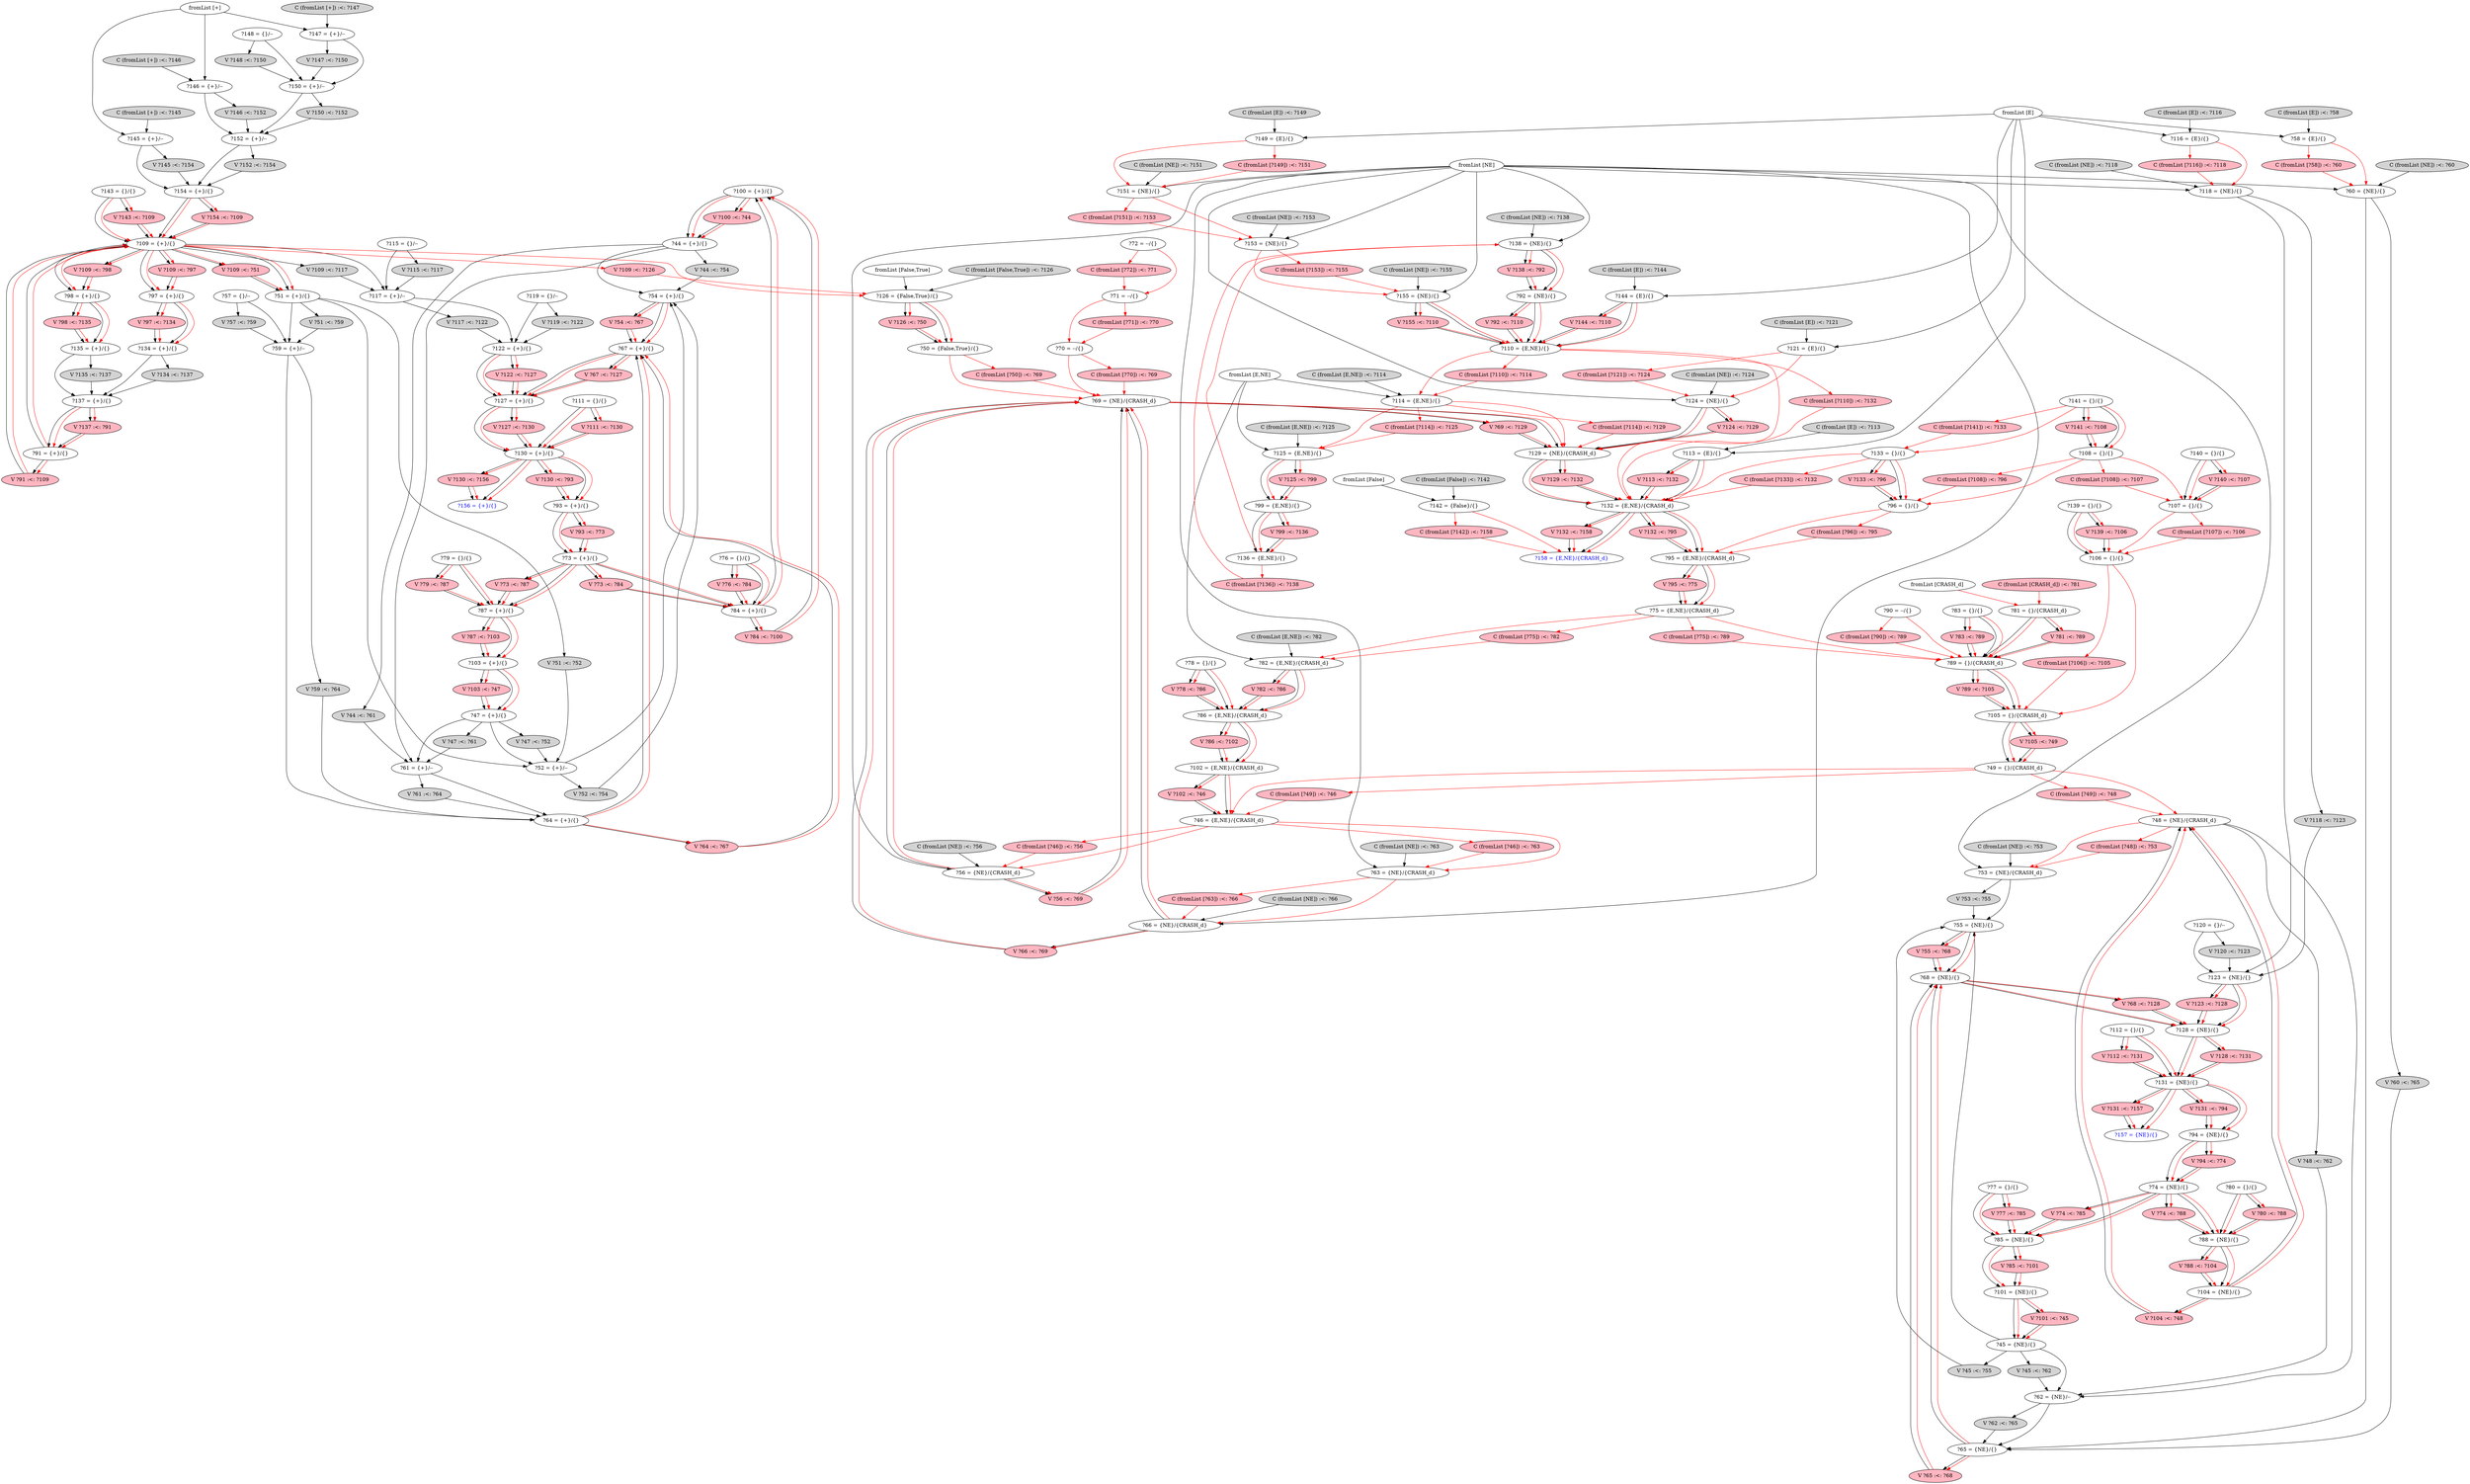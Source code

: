 digraph C {
 "?100 = {+}/{}" [fontcolor=black];
 "?101 = {NE}/{}" [fontcolor=black];
 "?102 = {E,NE}/{CRASH_d}" [fontcolor=black];
 "?103 = {+}/{}" [fontcolor=black];
 "?104 = {NE}/{}" [fontcolor=black];
 "?105 = {}/{CRASH_d}" [fontcolor=black];
 "?106 = {}/{}" [fontcolor=black];
 "?107 = {}/{}" [fontcolor=black];
 "?108 = {}/{}" [fontcolor=black];
 "?109 = {+}/{}" [fontcolor=black];
 "?110 = {E,NE}/{}" [fontcolor=black];
 "?111 = {}/{}" [fontcolor=black];
 "?112 = {}/{}" [fontcolor=black];
 "?113 = {E}/{}" [fontcolor=black];
 "?114 = {E,NE}/{}" [fontcolor=black];
 "?115 = {}/--" [fontcolor=black];
 "?116 = {E}/{}" [fontcolor=black];
 "?117 = {+}/--" [fontcolor=black];
 "?118 = {NE}/{}" [fontcolor=black];
 "?119 = {}/--" [fontcolor=black];
 "?120 = {}/--" [fontcolor=black];
 "?121 = {E}/{}" [fontcolor=black];
 "?122 = {+}/{}" [fontcolor=black];
 "?123 = {NE}/{}" [fontcolor=black];
 "?124 = {NE}/{}" [fontcolor=black];
 "?125 = {E,NE}/{}" [fontcolor=black];
 "?126 = {False,True}/{}" [fontcolor=black];
 "?127 = {+}/{}" [fontcolor=black];
 "?128 = {NE}/{}" [fontcolor=black];
 "?129 = {NE}/{CRASH_d}" [fontcolor=black];
 "?130 = {+}/{}" [fontcolor=black];
 "?131 = {NE}/{}" [fontcolor=black];
 "?132 = {E,NE}/{CRASH_d}" [fontcolor=black];
 "?133 = {}/{}" [fontcolor=black];
 "?134 = {+}/{}" [fontcolor=black];
 "?135 = {+}/{}" [fontcolor=black];
 "?136 = {E,NE}/{}" [fontcolor=black];
 "?137 = {+}/{}" [fontcolor=black];
 "?138 = {NE}/{}" [fontcolor=black];
 "?139 = {}/{}" [fontcolor=black];
 "?140 = {}/{}" [fontcolor=black];
 "?141 = {}/{}" [fontcolor=black];
 "?142 = {False}/{}" [fontcolor=black];
 "?143 = {}/{}" [fontcolor=black];
 "?144 = {E}/{}" [fontcolor=black];
 "?145 = {+}/--" [fontcolor=black];
 "?146 = {+}/--" [fontcolor=black];
 "?147 = {+}/--" [fontcolor=black];
 "?148 = {}/--" [fontcolor=black];
 "?149 = {E}/{}" [fontcolor=black];
 "?150 = {+}/--" [fontcolor=black];
 "?151 = {NE}/{}" [fontcolor=black];
 "?152 = {+}/--" [fontcolor=black];
 "?153 = {NE}/{}" [fontcolor=black];
 "?154 = {+}/{}" [fontcolor=black];
 "?155 = {NE}/{}" [fontcolor=black];
 "?156 = {+}/{}" [fontcolor=blue];
 "?157 = {NE}/{}" [fontcolor=blue];
 "?158 = {E,NE}/{CRASH_d}" [fontcolor=blue];
 "?44 = {+}/{}" [fontcolor=black];
 "?45 = {NE}/{}" [fontcolor=black];
 "?46 = {E,NE}/{CRASH_d}" [fontcolor=black];
 "?47 = {+}/{}" [fontcolor=black];
 "?48 = {NE}/{CRASH_d}" [fontcolor=black];
 "?49 = {}/{CRASH_d}" [fontcolor=black];
 "?50 = {False,True}/{}" [fontcolor=black];
 "?51 = {+}/{}" [fontcolor=black];
 "?52 = {+}/--" [fontcolor=black];
 "?53 = {NE}/{CRASH_d}" [fontcolor=black];
 "?54 = {+}/{}" [fontcolor=black];
 "?55 = {NE}/{}" [fontcolor=black];
 "?56 = {NE}/{CRASH_d}" [fontcolor=black];
 "?57 = {}/--" [fontcolor=black];
 "?58 = {E}/{}" [fontcolor=black];
 "?59 = {+}/--" [fontcolor=black];
 "?60 = {NE}/{}" [fontcolor=black];
 "?61 = {+}/--" [fontcolor=black];
 "?62 = {NE}/--" [fontcolor=black];
 "?63 = {NE}/{CRASH_d}" [fontcolor=black];
 "?64 = {+}/{}" [fontcolor=black];
 "?65 = {NE}/{}" [fontcolor=black];
 "?66 = {NE}/{CRASH_d}" [fontcolor=black];
 "?67 = {+}/{}" [fontcolor=black];
 "?68 = {NE}/{}" [fontcolor=black];
 "?69 = {NE}/{CRASH_d}" [fontcolor=black];
 "?70 = --/{}" [fontcolor=black];
 "?71 = --/{}" [fontcolor=black];
 "?72 = --/{}" [fontcolor=black];
 "?73 = {+}/{}" [fontcolor=black];
 "?74 = {NE}/{}" [fontcolor=black];
 "?75 = {E,NE}/{CRASH_d}" [fontcolor=black];
 "?76 = {}/{}" [fontcolor=black];
 "?77 = {}/{}" [fontcolor=black];
 "?78 = {}/{}" [fontcolor=black];
 "?79 = {}/{}" [fontcolor=black];
 "?80 = {}/{}" [fontcolor=black];
 "?81 = {}/{CRASH_d}" [fontcolor=black];
 "?82 = {E,NE}/{CRASH_d}" [fontcolor=black];
 "?83 = {}/{}" [fontcolor=black];
 "?84 = {+}/{}" [fontcolor=black];
 "?85 = {NE}/{}" [fontcolor=black];
 "?86 = {E,NE}/{CRASH_d}" [fontcolor=black];
 "?87 = {+}/{}" [fontcolor=black];
 "?88 = {NE}/{}" [fontcolor=black];
 "?89 = {}/{CRASH_d}" [fontcolor=black];
 "?90 = --/{}" [fontcolor=black];
 "?91 = {+}/{}" [fontcolor=black];
 "?92 = {NE}/{}" [fontcolor=black];
 "?93 = {+}/{}" [fontcolor=black];
 "?94 = {NE}/{}" [fontcolor=black];
 "?95 = {E,NE}/{CRASH_d}" [fontcolor=black];
 "?96 = {}/{}" [fontcolor=black];
 "?97 = {+}/{}" [fontcolor=black];
 "?98 = {+}/{}" [fontcolor=black];
 "?99 = {E,NE}/{}" [fontcolor=black];
 "?100 = {+}/{}" -> "?44 = {+}/{}";
 "?101 = {NE}/{}" -> "?45 = {NE}/{}";
 "?102 = {E,NE}/{CRASH_d}" -> "?46 = {E,NE}/{CRASH_d}";
 "?103 = {+}/{}" -> "?47 = {+}/{}";
 "?104 = {NE}/{}" -> "?48 = {NE}/{CRASH_d}";
 "?105 = {}/{CRASH_d}" -> "?49 = {}/{CRASH_d}";
 "?109 = {+}/{}" -> "?117 = {+}/--";
 "?109 = {+}/{}" -> "?51 = {+}/{}";
 "?109 = {+}/{}" -> "?97 = {+}/{}";
 "?109 = {+}/{}" -> "?98 = {+}/{}";
 "?111 = {}/{}" -> "?130 = {+}/{}";
 "?112 = {}/{}" -> "?131 = {NE}/{}";
 "?113 = {E}/{}" -> "?132 = {E,NE}/{CRASH_d}";
 "?115 = {}/--" -> "?117 = {+}/--";
 "?117 = {+}/--" -> "?122 = {+}/{}";
 "?118 = {NE}/{}" -> "?123 = {NE}/{}";
 "?119 = {}/--" -> "?122 = {+}/{}";
 "?120 = {}/--" -> "?123 = {NE}/{}";
 "?122 = {+}/{}" -> "?127 = {+}/{}";
 "?123 = {NE}/{}" -> "?128 = {NE}/{}";
 "?124 = {NE}/{}" -> "?129 = {NE}/{CRASH_d}";
 "?125 = {E,NE}/{}" -> "?99 = {E,NE}/{}";
 "?126 = {False,True}/{}" -> "?50 = {False,True}/{}";
 "?127 = {+}/{}" -> "?130 = {+}/{}";
 "?128 = {NE}/{}" -> "?131 = {NE}/{}";
 "?129 = {NE}/{CRASH_d}" -> "?132 = {E,NE}/{CRASH_d}";
 "?130 = {+}/{}" -> "?156 = {+}/{}";
 "?130 = {+}/{}" -> "?93 = {+}/{}";
 "?131 = {NE}/{}" -> "?157 = {NE}/{}";
 "?131 = {NE}/{}" -> "?94 = {NE}/{}";
 "?132 = {E,NE}/{CRASH_d}" -> "?158 = {E,NE}/{CRASH_d}";
 "?132 = {E,NE}/{CRASH_d}" -> "?95 = {E,NE}/{CRASH_d}";
 "?133 = {}/{}" -> "?96 = {}/{}";
 "?134 = {+}/{}" -> "?137 = {+}/{}";
 "?135 = {+}/{}" -> "?137 = {+}/{}";
 "?137 = {+}/{}" -> "?91 = {+}/{}";
 "?138 = {NE}/{}" -> "?92 = {NE}/{}";
 "?139 = {}/{}" -> "?106 = {}/{}";
 "?140 = {}/{}" -> "?107 = {}/{}";
 "?141 = {}/{}" -> "?108 = {}/{}";
 "?143 = {}/{}" -> "?109 = {+}/{}";
 "?144 = {E}/{}" -> "?110 = {E,NE}/{}";
 "?145 = {+}/--" -> "?154 = {+}/{}";
 "?146 = {+}/--" -> "?152 = {+}/--";
 "?147 = {+}/--" -> "?150 = {+}/--";
 "?148 = {}/--" -> "?150 = {+}/--";
 "?150 = {+}/--" -> "?152 = {+}/--";
 "?152 = {+}/--" -> "?154 = {+}/{}";
 "?154 = {+}/{}" -> "?109 = {+}/{}";
 "?155 = {NE}/{}" -> "?110 = {E,NE}/{}";
 "?44 = {+}/{}" -> "?54 = {+}/{}";
 "?44 = {+}/{}" -> "?61 = {+}/--";
 "?45 = {NE}/{}" -> "?55 = {NE}/{}";
 "?45 = {NE}/{}" -> "?62 = {NE}/--";
 "?47 = {+}/{}" -> "?52 = {+}/--";
 "?47 = {+}/{}" -> "?61 = {+}/--";
 "?48 = {NE}/{CRASH_d}" -> "?62 = {NE}/--";
 "?51 = {+}/{}" -> "?52 = {+}/--";
 "?51 = {+}/{}" -> "?59 = {+}/--";
 "?52 = {+}/--" -> "?54 = {+}/{}";
 "?53 = {NE}/{CRASH_d}" -> "?55 = {NE}/{}";
 "?54 = {+}/{}" -> "?67 = {+}/{}";
 "?55 = {NE}/{}" -> "?68 = {NE}/{}";
 "?56 = {NE}/{CRASH_d}" -> "?69 = {NE}/{CRASH_d}";
 "?57 = {}/--" -> "?59 = {+}/--";
 "?59 = {+}/--" -> "?64 = {+}/{}";
 "?60 = {NE}/{}" -> "?65 = {NE}/{}";
 "?61 = {+}/--" -> "?64 = {+}/{}";
 "?62 = {NE}/--" -> "?65 = {NE}/{}";
 "?64 = {+}/{}" -> "?67 = {+}/{}";
 "?65 = {NE}/{}" -> "?68 = {NE}/{}";
 "?66 = {NE}/{CRASH_d}" -> "?69 = {NE}/{CRASH_d}";
 "?67 = {+}/{}" -> "?127 = {+}/{}";
 "?68 = {NE}/{}" -> "?128 = {NE}/{}";
 "?69 = {NE}/{CRASH_d}" -> "?129 = {NE}/{CRASH_d}";
 "?73 = {+}/{}" -> "?84 = {+}/{}";
 "?73 = {+}/{}" -> "?87 = {+}/{}";
 "?74 = {NE}/{}" -> "?85 = {NE}/{}";
 "?74 = {NE}/{}" -> "?88 = {NE}/{}";
 "?76 = {}/{}" -> "?84 = {+}/{}";
 "?77 = {}/{}" -> "?85 = {NE}/{}";
 "?78 = {}/{}" -> "?86 = {E,NE}/{CRASH_d}";
 "?79 = {}/{}" -> "?87 = {+}/{}";
 "?80 = {}/{}" -> "?88 = {NE}/{}";
 "?81 = {}/{CRASH_d}" -> "?89 = {}/{CRASH_d}";
 "?82 = {E,NE}/{CRASH_d}" -> "?86 = {E,NE}/{CRASH_d}";
 "?83 = {}/{}" -> "?89 = {}/{CRASH_d}";
 "?84 = {+}/{}" -> "?100 = {+}/{}";
 "?85 = {NE}/{}" -> "?101 = {NE}/{}";
 "?86 = {E,NE}/{CRASH_d}" -> "?102 = {E,NE}/{CRASH_d}";
 "?87 = {+}/{}" -> "?103 = {+}/{}";
 "?88 = {NE}/{}" -> "?104 = {NE}/{}";
 "?89 = {}/{CRASH_d}" -> "?105 = {}/{CRASH_d}";
 "?91 = {+}/{}" -> "?109 = {+}/{}";
 "?92 = {NE}/{}" -> "?110 = {E,NE}/{}";
 "?93 = {+}/{}" -> "?73 = {+}/{}";
 "?94 = {NE}/{}" -> "?74 = {NE}/{}";
 "?95 = {E,NE}/{CRASH_d}" -> "?75 = {E,NE}/{CRASH_d}";
 "?97 = {+}/{}" -> "?134 = {+}/{}";
 "?98 = {+}/{}" -> "?135 = {+}/{}";
 "?99 = {E,NE}/{}" -> "?136 = {E,NE}/{}";
 "fromList [False]" -> "?142 = {False}/{}";
 "fromList [False,True]" -> "?126 = {False,True}/{}";
 "fromList [+]" -> "?145 = {+}/--";
 "fromList [+]" -> "?146 = {+}/--";
 "fromList [+]" -> "?147 = {+}/--";
 "fromList [E]" -> "?113 = {E}/{}";
 "fromList [E]" -> "?116 = {E}/{}";
 "fromList [E]" -> "?121 = {E}/{}";
 "fromList [E]" -> "?144 = {E}/{}";
 "fromList [E]" -> "?149 = {E}/{}";
 "fromList [E]" -> "?58 = {E}/{}";
 "fromList [E,NE]" -> "?114 = {E,NE}/{}";
 "fromList [E,NE]" -> "?125 = {E,NE}/{}";
 "fromList [E,NE]" -> "?82 = {E,NE}/{CRASH_d}";
 "fromList [NE]" -> "?118 = {NE}/{}";
 "fromList [NE]" -> "?124 = {NE}/{}";
 "fromList [NE]" -> "?138 = {NE}/{}";
 "fromList [NE]" -> "?151 = {NE}/{}";
 "fromList [NE]" -> "?153 = {NE}/{}";
 "fromList [NE]" -> "?155 = {NE}/{}";
 "fromList [NE]" -> "?53 = {NE}/{CRASH_d}";
 "fromList [NE]" -> "?56 = {NE}/{CRASH_d}";
 "fromList [NE]" -> "?60 = {NE}/{}";
 "fromList [NE]" -> "?63 = {NE}/{CRASH_d}";
 "fromList [NE]" -> "?66 = {NE}/{CRASH_d}";
 "?100 = {+}/{}" -> "?44 = {+}/{}" [color=red];
 "?101 = {NE}/{}" -> "?45 = {NE}/{}" [color=red];
 "?102 = {E,NE}/{CRASH_d}" -> "?46 = {E,NE}/{CRASH_d}" [color=red];
 "?103 = {+}/{}" -> "?47 = {+}/{}" [color=red];
 "?104 = {NE}/{}" -> "?48 = {NE}/{CRASH_d}" [color=red];
 "?105 = {}/{CRASH_d}" -> "?49 = {}/{CRASH_d}" [color=red];
 "?109 = {+}/{}" -> "?126 = {False,True}/{}" [color=red];
 "?109 = {+}/{}" -> "?51 = {+}/{}" [color=red];
 "?109 = {+}/{}" -> "?97 = {+}/{}" [color=red];
 "?109 = {+}/{}" -> "?98 = {+}/{}" [color=red];
 "?111 = {}/{}" -> "?130 = {+}/{}" [color=red];
 "?112 = {}/{}" -> "?131 = {NE}/{}" [color=red];
 "?113 = {E}/{}" -> "?132 = {E,NE}/{CRASH_d}" [color=red];
 "?122 = {+}/{}" -> "?127 = {+}/{}" [color=red];
 "?123 = {NE}/{}" -> "?128 = {NE}/{}" [color=red];
 "?124 = {NE}/{}" -> "?129 = {NE}/{CRASH_d}" [color=red];
 "?125 = {E,NE}/{}" -> "?99 = {E,NE}/{}" [color=red];
 "?126 = {False,True}/{}" -> "?50 = {False,True}/{}" [color=red];
 "?127 = {+}/{}" -> "?130 = {+}/{}" [color=red];
 "?128 = {NE}/{}" -> "?131 = {NE}/{}" [color=red];
 "?129 = {NE}/{CRASH_d}" -> "?132 = {E,NE}/{CRASH_d}" [color=red];
 "?130 = {+}/{}" -> "?156 = {+}/{}" [color=red];
 "?130 = {+}/{}" -> "?93 = {+}/{}" [color=red];
 "?131 = {NE}/{}" -> "?157 = {NE}/{}" [color=red];
 "?131 = {NE}/{}" -> "?94 = {NE}/{}" [color=red];
 "?132 = {E,NE}/{CRASH_d}" -> "?158 = {E,NE}/{CRASH_d}" [color=red];
 "?132 = {E,NE}/{CRASH_d}" -> "?95 = {E,NE}/{CRASH_d}" [color=red];
 "?133 = {}/{}" -> "?96 = {}/{}" [color=red];
 "?137 = {+}/{}" -> "?91 = {+}/{}" [color=red];
 "?138 = {NE}/{}" -> "?92 = {NE}/{}" [color=red];
 "?139 = {}/{}" -> "?106 = {}/{}" [color=red];
 "?140 = {}/{}" -> "?107 = {}/{}" [color=red];
 "?141 = {}/{}" -> "?108 = {}/{}" [color=red];
 "?143 = {}/{}" -> "?109 = {+}/{}" [color=red];
 "?144 = {E}/{}" -> "?110 = {E,NE}/{}" [color=red];
 "?154 = {+}/{}" -> "?109 = {+}/{}" [color=red];
 "?155 = {NE}/{}" -> "?110 = {E,NE}/{}" [color=red];
 "?54 = {+}/{}" -> "?67 = {+}/{}" [color=red];
 "?55 = {NE}/{}" -> "?68 = {NE}/{}" [color=red];
 "?56 = {NE}/{CRASH_d}" -> "?69 = {NE}/{CRASH_d}" [color=red];
 "?64 = {+}/{}" -> "?67 = {+}/{}" [color=red];
 "?65 = {NE}/{}" -> "?68 = {NE}/{}" [color=red];
 "?66 = {NE}/{CRASH_d}" -> "?69 = {NE}/{CRASH_d}" [color=red];
 "?67 = {+}/{}" -> "?127 = {+}/{}" [color=red];
 "?68 = {NE}/{}" -> "?128 = {NE}/{}" [color=red];
 "?69 = {NE}/{CRASH_d}" -> "?129 = {NE}/{CRASH_d}" [color=red];
 "?73 = {+}/{}" -> "?84 = {+}/{}" [color=red];
 "?73 = {+}/{}" -> "?87 = {+}/{}" [color=red];
 "?74 = {NE}/{}" -> "?85 = {NE}/{}" [color=red];
 "?74 = {NE}/{}" -> "?88 = {NE}/{}" [color=red];
 "?76 = {}/{}" -> "?84 = {+}/{}" [color=red];
 "?77 = {}/{}" -> "?85 = {NE}/{}" [color=red];
 "?78 = {}/{}" -> "?86 = {E,NE}/{CRASH_d}" [color=red];
 "?79 = {}/{}" -> "?87 = {+}/{}" [color=red];
 "?80 = {}/{}" -> "?88 = {NE}/{}" [color=red];
 "?81 = {}/{CRASH_d}" -> "?89 = {}/{CRASH_d}" [color=red];
 "?82 = {E,NE}/{CRASH_d}" -> "?86 = {E,NE}/{CRASH_d}" [color=red];
 "?83 = {}/{}" -> "?89 = {}/{CRASH_d}" [color=red];
 "?84 = {+}/{}" -> "?100 = {+}/{}" [color=red];
 "?85 = {NE}/{}" -> "?101 = {NE}/{}" [color=red];
 "?86 = {E,NE}/{CRASH_d}" -> "?102 = {E,NE}/{CRASH_d}" [color=red];
 "?87 = {+}/{}" -> "?103 = {+}/{}" [color=red];
 "?88 = {NE}/{}" -> "?104 = {NE}/{}" [color=red];
 "?89 = {}/{CRASH_d}" -> "?105 = {}/{CRASH_d}" [color=red];
 "?91 = {+}/{}" -> "?109 = {+}/{}" [color=red];
 "?92 = {NE}/{}" -> "?110 = {E,NE}/{}" [color=red];
 "?93 = {+}/{}" -> "?73 = {+}/{}" [color=red];
 "?94 = {NE}/{}" -> "?74 = {NE}/{}" [color=red];
 "?95 = {E,NE}/{CRASH_d}" -> "?75 = {E,NE}/{CRASH_d}" [color=red];
 "?97 = {+}/{}" -> "?134 = {+}/{}" [color=red];
 "?98 = {+}/{}" -> "?135 = {+}/{}" [color=red];
 "?99 = {E,NE}/{}" -> "?136 = {E,NE}/{}" [color=red];
 "?106 = {}/{}" -> "?105 = {}/{CRASH_d}" [color=red];
 "?107 = {}/{}" -> "?106 = {}/{}" [color=red];
 "?108 = {}/{}" -> "?107 = {}/{}" [color=red];
 "?108 = {}/{}" -> "?96 = {}/{}" [color=red];
 "?110 = {E,NE}/{}" -> "?114 = {E,NE}/{}" [color=red];
 "?110 = {E,NE}/{}" -> "?132 = {E,NE}/{CRASH_d}" [color=red];
 "?114 = {E,NE}/{}" -> "?125 = {E,NE}/{}" [color=red];
 "?114 = {E,NE}/{}" -> "?129 = {NE}/{CRASH_d}" [color=red];
 "?116 = {E}/{}" -> "?118 = {NE}/{}" [color=red];
 "?121 = {E}/{}" -> "?124 = {NE}/{}" [color=red];
 "?133 = {}/{}" -> "?132 = {E,NE}/{CRASH_d}" [color=red];
 "?136 = {E,NE}/{}" -> "?138 = {NE}/{}" [color=red];
 "?141 = {}/{}" -> "?133 = {}/{}" [color=red];
 "?142 = {False}/{}" -> "?158 = {E,NE}/{CRASH_d}" [color=red];
 "?149 = {E}/{}" -> "?151 = {NE}/{}" [color=red];
 "?151 = {NE}/{}" -> "?153 = {NE}/{}" [color=red];
 "?153 = {NE}/{}" -> "?155 = {NE}/{}" [color=red];
 "?46 = {E,NE}/{CRASH_d}" -> "?56 = {NE}/{CRASH_d}" [color=red];
 "?46 = {E,NE}/{CRASH_d}" -> "?63 = {NE}/{CRASH_d}" [color=red];
 "?48 = {NE}/{CRASH_d}" -> "?53 = {NE}/{CRASH_d}" [color=red];
 "?49 = {}/{CRASH_d}" -> "?46 = {E,NE}/{CRASH_d}" [color=red];
 "?49 = {}/{CRASH_d}" -> "?48 = {NE}/{CRASH_d}" [color=red];
 "?50 = {False,True}/{}" -> "?69 = {NE}/{CRASH_d}" [color=red];
 "?58 = {E}/{}" -> "?60 = {NE}/{}" [color=red];
 "?63 = {NE}/{CRASH_d}" -> "?66 = {NE}/{CRASH_d}" [color=red];
 "?70 = --/{}" -> "?69 = {NE}/{CRASH_d}" [color=red];
 "?71 = --/{}" -> "?70 = --/{}" [color=red];
 "?72 = --/{}" -> "?71 = --/{}" [color=red];
 "?75 = {E,NE}/{CRASH_d}" -> "?82 = {E,NE}/{CRASH_d}" [color=red];
 "?75 = {E,NE}/{CRASH_d}" -> "?89 = {}/{CRASH_d}" [color=red];
 "?90 = --/{}" -> "?89 = {}/{CRASH_d}" [color=red];
 "?96 = {}/{}" -> "?95 = {E,NE}/{CRASH_d}" [color=red];
 "fromList [CRASH_d]" -> "?81 = {}/{CRASH_d}" [color=red];
 "V ?100 :<: ?44" [style=filled];
 "V ?101 :<: ?45" [style=filled];
 "V ?102 :<: ?46" [style=filled];
 "V ?103 :<: ?47" [style=filled];
 "V ?104 :<: ?48" [style=filled];
 "V ?105 :<: ?49" [style=filled];
 "V ?109 :<: ?117" [style=filled];
 "V ?109 :<: ?51" [style=filled];
 "V ?109 :<: ?97" [style=filled];
 "V ?109 :<: ?98" [style=filled];
 "V ?111 :<: ?130" [style=filled];
 "V ?112 :<: ?131" [style=filled];
 "V ?113 :<: ?132" [style=filled];
 "V ?115 :<: ?117" [style=filled];
 "V ?117 :<: ?122" [style=filled];
 "V ?118 :<: ?123" [style=filled];
 "V ?119 :<: ?122" [style=filled];
 "V ?120 :<: ?123" [style=filled];
 "V ?122 :<: ?127" [style=filled];
 "V ?123 :<: ?128" [style=filled];
 "V ?124 :<: ?129" [style=filled];
 "V ?125 :<: ?99" [style=filled];
 "V ?126 :<: ?50" [style=filled];
 "V ?127 :<: ?130" [style=filled];
 "V ?128 :<: ?131" [style=filled];
 "V ?129 :<: ?132" [style=filled];
 "V ?130 :<: ?156" [style=filled];
 "V ?130 :<: ?93" [style=filled];
 "V ?131 :<: ?157" [style=filled];
 "V ?131 :<: ?94" [style=filled];
 "V ?132 :<: ?158" [style=filled];
 "V ?132 :<: ?95" [style=filled];
 "V ?133 :<: ?96" [style=filled];
 "V ?134 :<: ?137" [style=filled];
 "V ?135 :<: ?137" [style=filled];
 "V ?137 :<: ?91" [style=filled];
 "V ?138 :<: ?92" [style=filled];
 "V ?139 :<: ?106" [style=filled];
 "V ?140 :<: ?107" [style=filled];
 "V ?141 :<: ?108" [style=filled];
 "V ?143 :<: ?109" [style=filled];
 "V ?144 :<: ?110" [style=filled];
 "V ?145 :<: ?154" [style=filled];
 "V ?146 :<: ?152" [style=filled];
 "V ?147 :<: ?150" [style=filled];
 "V ?148 :<: ?150" [style=filled];
 "V ?150 :<: ?152" [style=filled];
 "V ?152 :<: ?154" [style=filled];
 "V ?154 :<: ?109" [style=filled];
 "V ?155 :<: ?110" [style=filled];
 "V ?44 :<: ?54" [style=filled];
 "V ?44 :<: ?61" [style=filled];
 "V ?45 :<: ?55" [style=filled];
 "V ?45 :<: ?62" [style=filled];
 "V ?47 :<: ?52" [style=filled];
 "V ?47 :<: ?61" [style=filled];
 "V ?48 :<: ?62" [style=filled];
 "V ?51 :<: ?52" [style=filled];
 "V ?51 :<: ?59" [style=filled];
 "V ?52 :<: ?54" [style=filled];
 "V ?53 :<: ?55" [style=filled];
 "V ?54 :<: ?67" [style=filled];
 "V ?55 :<: ?68" [style=filled];
 "V ?56 :<: ?69" [style=filled];
 "V ?57 :<: ?59" [style=filled];
 "V ?59 :<: ?64" [style=filled];
 "V ?60 :<: ?65" [style=filled];
 "V ?61 :<: ?64" [style=filled];
 "V ?62 :<: ?65" [style=filled];
 "V ?64 :<: ?67" [style=filled];
 "V ?65 :<: ?68" [style=filled];
 "V ?66 :<: ?69" [style=filled];
 "V ?67 :<: ?127" [style=filled];
 "V ?68 :<: ?128" [style=filled];
 "V ?69 :<: ?129" [style=filled];
 "V ?73 :<: ?84" [style=filled];
 "V ?73 :<: ?87" [style=filled];
 "V ?74 :<: ?85" [style=filled];
 "V ?74 :<: ?88" [style=filled];
 "V ?76 :<: ?84" [style=filled];
 "V ?77 :<: ?85" [style=filled];
 "V ?78 :<: ?86" [style=filled];
 "V ?79 :<: ?87" [style=filled];
 "V ?80 :<: ?88" [style=filled];
 "V ?81 :<: ?89" [style=filled];
 "V ?82 :<: ?86" [style=filled];
 "V ?83 :<: ?89" [style=filled];
 "V ?84 :<: ?100" [style=filled];
 "V ?85 :<: ?101" [style=filled];
 "V ?86 :<: ?102" [style=filled];
 "V ?87 :<: ?103" [style=filled];
 "V ?88 :<: ?104" [style=filled];
 "V ?89 :<: ?105" [style=filled];
 "V ?91 :<: ?109" [style=filled];
 "V ?92 :<: ?110" [style=filled];
 "V ?93 :<: ?73" [style=filled];
 "V ?94 :<: ?74" [style=filled];
 "V ?95 :<: ?75" [style=filled];
 "V ?97 :<: ?134" [style=filled];
 "V ?98 :<: ?135" [style=filled];
 "V ?99 :<: ?136" [style=filled];
 "C (fromList [False]) :<: ?142" [style=filled];
 "C (fromList [False,True]) :<: ?126" [style=filled];
 "C (fromList [+]) :<: ?145" [style=filled];
 "C (fromList [+]) :<: ?146" [style=filled];
 "C (fromList [+]) :<: ?147" [style=filled];
 "C (fromList [E]) :<: ?113" [style=filled];
 "C (fromList [E]) :<: ?116" [style=filled];
 "C (fromList [E]) :<: ?121" [style=filled];
 "C (fromList [E]) :<: ?144" [style=filled];
 "C (fromList [E]) :<: ?149" [style=filled];
 "C (fromList [E]) :<: ?58" [style=filled];
 "C (fromList [E,NE]) :<: ?114" [style=filled];
 "C (fromList [E,NE]) :<: ?125" [style=filled];
 "C (fromList [E,NE]) :<: ?82" [style=filled];
 "C (fromList [NE]) :<: ?118" [style=filled];
 "C (fromList [NE]) :<: ?124" [style=filled];
 "C (fromList [NE]) :<: ?138" [style=filled];
 "C (fromList [NE]) :<: ?151" [style=filled];
 "C (fromList [NE]) :<: ?153" [style=filled];
 "C (fromList [NE]) :<: ?155" [style=filled];
 "C (fromList [NE]) :<: ?53" [style=filled];
 "C (fromList [NE]) :<: ?56" [style=filled];
 "C (fromList [NE]) :<: ?60" [style=filled];
 "C (fromList [NE]) :<: ?63" [style=filled];
 "C (fromList [NE]) :<: ?66" [style=filled];
 "V ?100 :<: ?44" [style=filled,fillcolor=lightpink];
 "V ?101 :<: ?45" [style=filled,fillcolor=lightpink];
 "V ?102 :<: ?46" [style=filled,fillcolor=lightpink];
 "V ?103 :<: ?47" [style=filled,fillcolor=lightpink];
 "V ?104 :<: ?48" [style=filled,fillcolor=lightpink];
 "V ?105 :<: ?49" [style=filled,fillcolor=lightpink];
 "V ?109 :<: ?126" [style=filled,fillcolor=lightpink];
 "V ?109 :<: ?51" [style=filled,fillcolor=lightpink];
 "V ?109 :<: ?97" [style=filled,fillcolor=lightpink];
 "V ?109 :<: ?98" [style=filled,fillcolor=lightpink];
 "V ?111 :<: ?130" [style=filled,fillcolor=lightpink];
 "V ?112 :<: ?131" [style=filled,fillcolor=lightpink];
 "V ?113 :<: ?132" [style=filled,fillcolor=lightpink];
 "V ?122 :<: ?127" [style=filled,fillcolor=lightpink];
 "V ?123 :<: ?128" [style=filled,fillcolor=lightpink];
 "V ?124 :<: ?129" [style=filled,fillcolor=lightpink];
 "V ?125 :<: ?99" [style=filled,fillcolor=lightpink];
 "V ?126 :<: ?50" [style=filled,fillcolor=lightpink];
 "V ?127 :<: ?130" [style=filled,fillcolor=lightpink];
 "V ?128 :<: ?131" [style=filled,fillcolor=lightpink];
 "V ?129 :<: ?132" [style=filled,fillcolor=lightpink];
 "V ?130 :<: ?156" [style=filled,fillcolor=lightpink];
 "V ?130 :<: ?93" [style=filled,fillcolor=lightpink];
 "V ?131 :<: ?157" [style=filled,fillcolor=lightpink];
 "V ?131 :<: ?94" [style=filled,fillcolor=lightpink];
 "V ?132 :<: ?158" [style=filled,fillcolor=lightpink];
 "V ?132 :<: ?95" [style=filled,fillcolor=lightpink];
 "V ?133 :<: ?96" [style=filled,fillcolor=lightpink];
 "V ?137 :<: ?91" [style=filled,fillcolor=lightpink];
 "V ?138 :<: ?92" [style=filled,fillcolor=lightpink];
 "V ?139 :<: ?106" [style=filled,fillcolor=lightpink];
 "V ?140 :<: ?107" [style=filled,fillcolor=lightpink];
 "V ?141 :<: ?108" [style=filled,fillcolor=lightpink];
 "V ?143 :<: ?109" [style=filled,fillcolor=lightpink];
 "V ?144 :<: ?110" [style=filled,fillcolor=lightpink];
 "V ?154 :<: ?109" [style=filled,fillcolor=lightpink];
 "V ?155 :<: ?110" [style=filled,fillcolor=lightpink];
 "V ?54 :<: ?67" [style=filled,fillcolor=lightpink];
 "V ?55 :<: ?68" [style=filled,fillcolor=lightpink];
 "V ?56 :<: ?69" [style=filled,fillcolor=lightpink];
 "V ?64 :<: ?67" [style=filled,fillcolor=lightpink];
 "V ?65 :<: ?68" [style=filled,fillcolor=lightpink];
 "V ?66 :<: ?69" [style=filled,fillcolor=lightpink];
 "V ?67 :<: ?127" [style=filled,fillcolor=lightpink];
 "V ?68 :<: ?128" [style=filled,fillcolor=lightpink];
 "V ?69 :<: ?129" [style=filled,fillcolor=lightpink];
 "V ?73 :<: ?84" [style=filled,fillcolor=lightpink];
 "V ?73 :<: ?87" [style=filled,fillcolor=lightpink];
 "V ?74 :<: ?85" [style=filled,fillcolor=lightpink];
 "V ?74 :<: ?88" [style=filled,fillcolor=lightpink];
 "V ?76 :<: ?84" [style=filled,fillcolor=lightpink];
 "V ?77 :<: ?85" [style=filled,fillcolor=lightpink];
 "V ?78 :<: ?86" [style=filled,fillcolor=lightpink];
 "V ?79 :<: ?87" [style=filled,fillcolor=lightpink];
 "V ?80 :<: ?88" [style=filled,fillcolor=lightpink];
 "V ?81 :<: ?89" [style=filled,fillcolor=lightpink];
 "V ?82 :<: ?86" [style=filled,fillcolor=lightpink];
 "V ?83 :<: ?89" [style=filled,fillcolor=lightpink];
 "V ?84 :<: ?100" [style=filled,fillcolor=lightpink];
 "V ?85 :<: ?101" [style=filled,fillcolor=lightpink];
 "V ?86 :<: ?102" [style=filled,fillcolor=lightpink];
 "V ?87 :<: ?103" [style=filled,fillcolor=lightpink];
 "V ?88 :<: ?104" [style=filled,fillcolor=lightpink];
 "V ?89 :<: ?105" [style=filled,fillcolor=lightpink];
 "V ?91 :<: ?109" [style=filled,fillcolor=lightpink];
 "V ?92 :<: ?110" [style=filled,fillcolor=lightpink];
 "V ?93 :<: ?73" [style=filled,fillcolor=lightpink];
 "V ?94 :<: ?74" [style=filled,fillcolor=lightpink];
 "V ?95 :<: ?75" [style=filled,fillcolor=lightpink];
 "V ?97 :<: ?134" [style=filled,fillcolor=lightpink];
 "V ?98 :<: ?135" [style=filled,fillcolor=lightpink];
 "V ?99 :<: ?136" [style=filled,fillcolor=lightpink];
 "C (fromList [?106]) :<: ?105" [style=filled,fillcolor=lightpink];
 "C (fromList [?107]) :<: ?106" [style=filled,fillcolor=lightpink];
 "C (fromList [?108]) :<: ?107" [style=filled,fillcolor=lightpink];
 "C (fromList [?108]) :<: ?96" [style=filled,fillcolor=lightpink];
 "C (fromList [?110]) :<: ?114" [style=filled,fillcolor=lightpink];
 "C (fromList [?110]) :<: ?132" [style=filled,fillcolor=lightpink];
 "C (fromList [?114]) :<: ?125" [style=filled,fillcolor=lightpink];
 "C (fromList [?114]) :<: ?129" [style=filled,fillcolor=lightpink];
 "C (fromList [?116]) :<: ?118" [style=filled,fillcolor=lightpink];
 "C (fromList [?121]) :<: ?124" [style=filled,fillcolor=lightpink];
 "C (fromList [?133]) :<: ?132" [style=filled,fillcolor=lightpink];
 "C (fromList [?136]) :<: ?138" [style=filled,fillcolor=lightpink];
 "C (fromList [?141]) :<: ?133" [style=filled,fillcolor=lightpink];
 "C (fromList [?142]) :<: ?158" [style=filled,fillcolor=lightpink];
 "C (fromList [?149]) :<: ?151" [style=filled,fillcolor=lightpink];
 "C (fromList [?151]) :<: ?153" [style=filled,fillcolor=lightpink];
 "C (fromList [?153]) :<: ?155" [style=filled,fillcolor=lightpink];
 "C (fromList [?46]) :<: ?56" [style=filled,fillcolor=lightpink];
 "C (fromList [?46]) :<: ?63" [style=filled,fillcolor=lightpink];
 "C (fromList [?48]) :<: ?53" [style=filled,fillcolor=lightpink];
 "C (fromList [?49]) :<: ?46" [style=filled,fillcolor=lightpink];
 "C (fromList [?49]) :<: ?48" [style=filled,fillcolor=lightpink];
 "C (fromList [?50]) :<: ?69" [style=filled,fillcolor=lightpink];
 "C (fromList [?58]) :<: ?60" [style=filled,fillcolor=lightpink];
 "C (fromList [?63]) :<: ?66" [style=filled,fillcolor=lightpink];
 "C (fromList [?70]) :<: ?69" [style=filled,fillcolor=lightpink];
 "C (fromList [?71]) :<: ?70" [style=filled,fillcolor=lightpink];
 "C (fromList [?72]) :<: ?71" [style=filled,fillcolor=lightpink];
 "C (fromList [?75]) :<: ?82" [style=filled,fillcolor=lightpink];
 "C (fromList [?75]) :<: ?89" [style=filled,fillcolor=lightpink];
 "C (fromList [?90]) :<: ?89" [style=filled,fillcolor=lightpink];
 "C (fromList [?96]) :<: ?95" [style=filled,fillcolor=lightpink];
 "C (fromList [CRASH_d]) :<: ?81" [style=filled,fillcolor=lightpink];
 "?100 = {+}/{}" -> "V ?100 :<: ?44";
 "?101 = {NE}/{}" -> "V ?101 :<: ?45";
 "?102 = {E,NE}/{CRASH_d}" -> "V ?102 :<: ?46";
 "?103 = {+}/{}" -> "V ?103 :<: ?47";
 "?104 = {NE}/{}" -> "V ?104 :<: ?48";
 "?105 = {}/{CRASH_d}" -> "V ?105 :<: ?49";
 "?109 = {+}/{}" -> "V ?109 :<: ?117";
 "?109 = {+}/{}" -> "V ?109 :<: ?51";
 "?109 = {+}/{}" -> "V ?109 :<: ?97";
 "?109 = {+}/{}" -> "V ?109 :<: ?98";
 "?111 = {}/{}" -> "V ?111 :<: ?130";
 "?112 = {}/{}" -> "V ?112 :<: ?131";
 "?113 = {E}/{}" -> "V ?113 :<: ?132";
 "?115 = {}/--" -> "V ?115 :<: ?117";
 "?117 = {+}/--" -> "V ?117 :<: ?122";
 "?118 = {NE}/{}" -> "V ?118 :<: ?123";
 "?119 = {}/--" -> "V ?119 :<: ?122";
 "?120 = {}/--" -> "V ?120 :<: ?123";
 "?122 = {+}/{}" -> "V ?122 :<: ?127";
 "?123 = {NE}/{}" -> "V ?123 :<: ?128";
 "?124 = {NE}/{}" -> "V ?124 :<: ?129";
 "?125 = {E,NE}/{}" -> "V ?125 :<: ?99";
 "?126 = {False,True}/{}" -> "V ?126 :<: ?50";
 "?127 = {+}/{}" -> "V ?127 :<: ?130";
 "?128 = {NE}/{}" -> "V ?128 :<: ?131";
 "?129 = {NE}/{CRASH_d}" -> "V ?129 :<: ?132";
 "?130 = {+}/{}" -> "V ?130 :<: ?156";
 "?130 = {+}/{}" -> "V ?130 :<: ?93";
 "?131 = {NE}/{}" -> "V ?131 :<: ?157";
 "?131 = {NE}/{}" -> "V ?131 :<: ?94";
 "?132 = {E,NE}/{CRASH_d}" -> "V ?132 :<: ?158";
 "?132 = {E,NE}/{CRASH_d}" -> "V ?132 :<: ?95";
 "?133 = {}/{}" -> "V ?133 :<: ?96";
 "?134 = {+}/{}" -> "V ?134 :<: ?137";
 "?135 = {+}/{}" -> "V ?135 :<: ?137";
 "?137 = {+}/{}" -> "V ?137 :<: ?91";
 "?138 = {NE}/{}" -> "V ?138 :<: ?92";
 "?139 = {}/{}" -> "V ?139 :<: ?106";
 "?140 = {}/{}" -> "V ?140 :<: ?107";
 "?141 = {}/{}" -> "V ?141 :<: ?108";
 "?143 = {}/{}" -> "V ?143 :<: ?109";
 "?144 = {E}/{}" -> "V ?144 :<: ?110";
 "?145 = {+}/--" -> "V ?145 :<: ?154";
 "?146 = {+}/--" -> "V ?146 :<: ?152";
 "?147 = {+}/--" -> "V ?147 :<: ?150";
 "?148 = {}/--" -> "V ?148 :<: ?150";
 "?150 = {+}/--" -> "V ?150 :<: ?152";
 "?152 = {+}/--" -> "V ?152 :<: ?154";
 "?154 = {+}/{}" -> "V ?154 :<: ?109";
 "?155 = {NE}/{}" -> "V ?155 :<: ?110";
 "?44 = {+}/{}" -> "V ?44 :<: ?54";
 "?44 = {+}/{}" -> "V ?44 :<: ?61";
 "?45 = {NE}/{}" -> "V ?45 :<: ?55";
 "?45 = {NE}/{}" -> "V ?45 :<: ?62";
 "?47 = {+}/{}" -> "V ?47 :<: ?52";
 "?47 = {+}/{}" -> "V ?47 :<: ?61";
 "?48 = {NE}/{CRASH_d}" -> "V ?48 :<: ?62";
 "?51 = {+}/{}" -> "V ?51 :<: ?52";
 "?51 = {+}/{}" -> "V ?51 :<: ?59";
 "?52 = {+}/--" -> "V ?52 :<: ?54";
 "?53 = {NE}/{CRASH_d}" -> "V ?53 :<: ?55";
 "?54 = {+}/{}" -> "V ?54 :<: ?67";
 "?55 = {NE}/{}" -> "V ?55 :<: ?68";
 "?56 = {NE}/{CRASH_d}" -> "V ?56 :<: ?69";
 "?57 = {}/--" -> "V ?57 :<: ?59";
 "?59 = {+}/--" -> "V ?59 :<: ?64";
 "?60 = {NE}/{}" -> "V ?60 :<: ?65";
 "?61 = {+}/--" -> "V ?61 :<: ?64";
 "?62 = {NE}/--" -> "V ?62 :<: ?65";
 "?64 = {+}/{}" -> "V ?64 :<: ?67";
 "?65 = {NE}/{}" -> "V ?65 :<: ?68";
 "?66 = {NE}/{CRASH_d}" -> "V ?66 :<: ?69";
 "?67 = {+}/{}" -> "V ?67 :<: ?127";
 "?68 = {NE}/{}" -> "V ?68 :<: ?128";
 "?69 = {NE}/{CRASH_d}" -> "V ?69 :<: ?129";
 "?73 = {+}/{}" -> "V ?73 :<: ?84";
 "?73 = {+}/{}" -> "V ?73 :<: ?87";
 "?74 = {NE}/{}" -> "V ?74 :<: ?85";
 "?74 = {NE}/{}" -> "V ?74 :<: ?88";
 "?76 = {}/{}" -> "V ?76 :<: ?84";
 "?77 = {}/{}" -> "V ?77 :<: ?85";
 "?78 = {}/{}" -> "V ?78 :<: ?86";
 "?79 = {}/{}" -> "V ?79 :<: ?87";
 "?80 = {}/{}" -> "V ?80 :<: ?88";
 "?81 = {}/{CRASH_d}" -> "V ?81 :<: ?89";
 "?82 = {E,NE}/{CRASH_d}" -> "V ?82 :<: ?86";
 "?83 = {}/{}" -> "V ?83 :<: ?89";
 "?84 = {+}/{}" -> "V ?84 :<: ?100";
 "?85 = {NE}/{}" -> "V ?85 :<: ?101";
 "?86 = {E,NE}/{CRASH_d}" -> "V ?86 :<: ?102";
 "?87 = {+}/{}" -> "V ?87 :<: ?103";
 "?88 = {NE}/{}" -> "V ?88 :<: ?104";
 "?89 = {}/{CRASH_d}" -> "V ?89 :<: ?105";
 "?91 = {+}/{}" -> "V ?91 :<: ?109";
 "?92 = {NE}/{}" -> "V ?92 :<: ?110";
 "?93 = {+}/{}" -> "V ?93 :<: ?73";
 "?94 = {NE}/{}" -> "V ?94 :<: ?74";
 "?95 = {E,NE}/{CRASH_d}" -> "V ?95 :<: ?75";
 "?97 = {+}/{}" -> "V ?97 :<: ?134";
 "?98 = {+}/{}" -> "V ?98 :<: ?135";
 "?99 = {E,NE}/{}" -> "V ?99 :<: ?136";
 "?100 = {+}/{}" -> "V ?100 :<: ?44"[color=red];
 "?101 = {NE}/{}" -> "V ?101 :<: ?45"[color=red];
 "?102 = {E,NE}/{CRASH_d}" -> "V ?102 :<: ?46"[color=red];
 "?103 = {+}/{}" -> "V ?103 :<: ?47"[color=red];
 "?104 = {NE}/{}" -> "V ?104 :<: ?48"[color=red];
 "?105 = {}/{CRASH_d}" -> "V ?105 :<: ?49"[color=red];
 "?109 = {+}/{}" -> "V ?109 :<: ?126"[color=red];
 "?109 = {+}/{}" -> "V ?109 :<: ?51"[color=red];
 "?109 = {+}/{}" -> "V ?109 :<: ?97"[color=red];
 "?109 = {+}/{}" -> "V ?109 :<: ?98"[color=red];
 "?111 = {}/{}" -> "V ?111 :<: ?130"[color=red];
 "?112 = {}/{}" -> "V ?112 :<: ?131"[color=red];
 "?113 = {E}/{}" -> "V ?113 :<: ?132"[color=red];
 "?122 = {+}/{}" -> "V ?122 :<: ?127"[color=red];
 "?123 = {NE}/{}" -> "V ?123 :<: ?128"[color=red];
 "?124 = {NE}/{}" -> "V ?124 :<: ?129"[color=red];
 "?125 = {E,NE}/{}" -> "V ?125 :<: ?99"[color=red];
 "?126 = {False,True}/{}" -> "V ?126 :<: ?50"[color=red];
 "?127 = {+}/{}" -> "V ?127 :<: ?130"[color=red];
 "?128 = {NE}/{}" -> "V ?128 :<: ?131"[color=red];
 "?129 = {NE}/{CRASH_d}" -> "V ?129 :<: ?132"[color=red];
 "?130 = {+}/{}" -> "V ?130 :<: ?156"[color=red];
 "?130 = {+}/{}" -> "V ?130 :<: ?93"[color=red];
 "?131 = {NE}/{}" -> "V ?131 :<: ?157"[color=red];
 "?131 = {NE}/{}" -> "V ?131 :<: ?94"[color=red];
 "?132 = {E,NE}/{CRASH_d}" -> "V ?132 :<: ?158"[color=red];
 "?132 = {E,NE}/{CRASH_d}" -> "V ?132 :<: ?95"[color=red];
 "?133 = {}/{}" -> "V ?133 :<: ?96"[color=red];
 "?137 = {+}/{}" -> "V ?137 :<: ?91"[color=red];
 "?138 = {NE}/{}" -> "V ?138 :<: ?92"[color=red];
 "?139 = {}/{}" -> "V ?139 :<: ?106"[color=red];
 "?140 = {}/{}" -> "V ?140 :<: ?107"[color=red];
 "?141 = {}/{}" -> "V ?141 :<: ?108"[color=red];
 "?143 = {}/{}" -> "V ?143 :<: ?109"[color=red];
 "?144 = {E}/{}" -> "V ?144 :<: ?110"[color=red];
 "?154 = {+}/{}" -> "V ?154 :<: ?109"[color=red];
 "?155 = {NE}/{}" -> "V ?155 :<: ?110"[color=red];
 "?54 = {+}/{}" -> "V ?54 :<: ?67"[color=red];
 "?55 = {NE}/{}" -> "V ?55 :<: ?68"[color=red];
 "?56 = {NE}/{CRASH_d}" -> "V ?56 :<: ?69"[color=red];
 "?64 = {+}/{}" -> "V ?64 :<: ?67"[color=red];
 "?65 = {NE}/{}" -> "V ?65 :<: ?68"[color=red];
 "?66 = {NE}/{CRASH_d}" -> "V ?66 :<: ?69"[color=red];
 "?67 = {+}/{}" -> "V ?67 :<: ?127"[color=red];
 "?68 = {NE}/{}" -> "V ?68 :<: ?128"[color=red];
 "?69 = {NE}/{CRASH_d}" -> "V ?69 :<: ?129"[color=red];
 "?73 = {+}/{}" -> "V ?73 :<: ?84"[color=red];
 "?73 = {+}/{}" -> "V ?73 :<: ?87"[color=red];
 "?74 = {NE}/{}" -> "V ?74 :<: ?85"[color=red];
 "?74 = {NE}/{}" -> "V ?74 :<: ?88"[color=red];
 "?76 = {}/{}" -> "V ?76 :<: ?84"[color=red];
 "?77 = {}/{}" -> "V ?77 :<: ?85"[color=red];
 "?78 = {}/{}" -> "V ?78 :<: ?86"[color=red];
 "?79 = {}/{}" -> "V ?79 :<: ?87"[color=red];
 "?80 = {}/{}" -> "V ?80 :<: ?88"[color=red];
 "?81 = {}/{CRASH_d}" -> "V ?81 :<: ?89"[color=red];
 "?82 = {E,NE}/{CRASH_d}" -> "V ?82 :<: ?86"[color=red];
 "?83 = {}/{}" -> "V ?83 :<: ?89"[color=red];
 "?84 = {+}/{}" -> "V ?84 :<: ?100"[color=red];
 "?85 = {NE}/{}" -> "V ?85 :<: ?101"[color=red];
 "?86 = {E,NE}/{CRASH_d}" -> "V ?86 :<: ?102"[color=red];
 "?87 = {+}/{}" -> "V ?87 :<: ?103"[color=red];
 "?88 = {NE}/{}" -> "V ?88 :<: ?104"[color=red];
 "?89 = {}/{CRASH_d}" -> "V ?89 :<: ?105"[color=red];
 "?91 = {+}/{}" -> "V ?91 :<: ?109"[color=red];
 "?92 = {NE}/{}" -> "V ?92 :<: ?110"[color=red];
 "?93 = {+}/{}" -> "V ?93 :<: ?73"[color=red];
 "?94 = {NE}/{}" -> "V ?94 :<: ?74"[color=red];
 "?95 = {E,NE}/{CRASH_d}" -> "V ?95 :<: ?75"[color=red];
 "?97 = {+}/{}" -> "V ?97 :<: ?134"[color=red];
 "?98 = {+}/{}" -> "V ?98 :<: ?135"[color=red];
 "?99 = {E,NE}/{}" -> "V ?99 :<: ?136"[color=red];
 "?106 = {}/{}" -> "C (fromList [?106]) :<: ?105"[color=red];
 "?107 = {}/{}" -> "C (fromList [?107]) :<: ?106"[color=red];
 "?108 = {}/{}" -> "C (fromList [?108]) :<: ?107"[color=red];
 "?108 = {}/{}" -> "C (fromList [?108]) :<: ?96"[color=red];
 "?110 = {E,NE}/{}" -> "C (fromList [?110]) :<: ?114"[color=red];
 "?110 = {E,NE}/{}" -> "C (fromList [?110]) :<: ?132"[color=red];
 "?114 = {E,NE}/{}" -> "C (fromList [?114]) :<: ?125"[color=red];
 "?114 = {E,NE}/{}" -> "C (fromList [?114]) :<: ?129"[color=red];
 "?116 = {E}/{}" -> "C (fromList [?116]) :<: ?118"[color=red];
 "?121 = {E}/{}" -> "C (fromList [?121]) :<: ?124"[color=red];
 "?133 = {}/{}" -> "C (fromList [?133]) :<: ?132"[color=red];
 "?136 = {E,NE}/{}" -> "C (fromList [?136]) :<: ?138"[color=red];
 "?141 = {}/{}" -> "C (fromList [?141]) :<: ?133"[color=red];
 "?142 = {False}/{}" -> "C (fromList [?142]) :<: ?158"[color=red];
 "?149 = {E}/{}" -> "C (fromList [?149]) :<: ?151"[color=red];
 "?151 = {NE}/{}" -> "C (fromList [?151]) :<: ?153"[color=red];
 "?153 = {NE}/{}" -> "C (fromList [?153]) :<: ?155"[color=red];
 "?46 = {E,NE}/{CRASH_d}" -> "C (fromList [?46]) :<: ?56"[color=red];
 "?46 = {E,NE}/{CRASH_d}" -> "C (fromList [?46]) :<: ?63"[color=red];
 "?48 = {NE}/{CRASH_d}" -> "C (fromList [?48]) :<: ?53"[color=red];
 "?49 = {}/{CRASH_d}" -> "C (fromList [?49]) :<: ?46"[color=red];
 "?49 = {}/{CRASH_d}" -> "C (fromList [?49]) :<: ?48"[color=red];
 "?50 = {False,True}/{}" -> "C (fromList [?50]) :<: ?69"[color=red];
 "?58 = {E}/{}" -> "C (fromList [?58]) :<: ?60"[color=red];
 "?63 = {NE}/{CRASH_d}" -> "C (fromList [?63]) :<: ?66"[color=red];
 "?70 = --/{}" -> "C (fromList [?70]) :<: ?69"[color=red];
 "?71 = --/{}" -> "C (fromList [?71]) :<: ?70"[color=red];
 "?72 = --/{}" -> "C (fromList [?72]) :<: ?71"[color=red];
 "?75 = {E,NE}/{CRASH_d}" -> "C (fromList [?75]) :<: ?82"[color=red];
 "?75 = {E,NE}/{CRASH_d}" -> "C (fromList [?75]) :<: ?89"[color=red];
 "?90 = --/{}" -> "C (fromList [?90]) :<: ?89"[color=red];
 "?96 = {}/{}" -> "C (fromList [?96]) :<: ?95"[color=red];
 "V ?100 :<: ?44" -> "?44 = {+}/{}";
 "V ?101 :<: ?45" -> "?45 = {NE}/{}";
 "V ?102 :<: ?46" -> "?46 = {E,NE}/{CRASH_d}";
 "V ?103 :<: ?47" -> "?47 = {+}/{}";
 "V ?104 :<: ?48" -> "?48 = {NE}/{CRASH_d}";
 "V ?105 :<: ?49" -> "?49 = {}/{CRASH_d}";
 "V ?109 :<: ?117" -> "?117 = {+}/--";
 "V ?109 :<: ?51" -> "?51 = {+}/{}";
 "V ?109 :<: ?97" -> "?97 = {+}/{}";
 "V ?109 :<: ?98" -> "?98 = {+}/{}";
 "V ?111 :<: ?130" -> "?130 = {+}/{}";
 "V ?112 :<: ?131" -> "?131 = {NE}/{}";
 "V ?113 :<: ?132" -> "?132 = {E,NE}/{CRASH_d}";
 "V ?115 :<: ?117" -> "?117 = {+}/--";
 "V ?117 :<: ?122" -> "?122 = {+}/{}";
 "V ?118 :<: ?123" -> "?123 = {NE}/{}";
 "V ?119 :<: ?122" -> "?122 = {+}/{}";
 "V ?120 :<: ?123" -> "?123 = {NE}/{}";
 "V ?122 :<: ?127" -> "?127 = {+}/{}";
 "V ?123 :<: ?128" -> "?128 = {NE}/{}";
 "V ?124 :<: ?129" -> "?129 = {NE}/{CRASH_d}";
 "V ?125 :<: ?99" -> "?99 = {E,NE}/{}";
 "V ?126 :<: ?50" -> "?50 = {False,True}/{}";
 "V ?127 :<: ?130" -> "?130 = {+}/{}";
 "V ?128 :<: ?131" -> "?131 = {NE}/{}";
 "V ?129 :<: ?132" -> "?132 = {E,NE}/{CRASH_d}";
 "V ?130 :<: ?156" -> "?156 = {+}/{}";
 "V ?130 :<: ?93" -> "?93 = {+}/{}";
 "V ?131 :<: ?157" -> "?157 = {NE}/{}";
 "V ?131 :<: ?94" -> "?94 = {NE}/{}";
 "V ?132 :<: ?158" -> "?158 = {E,NE}/{CRASH_d}";
 "V ?132 :<: ?95" -> "?95 = {E,NE}/{CRASH_d}";
 "V ?133 :<: ?96" -> "?96 = {}/{}";
 "V ?134 :<: ?137" -> "?137 = {+}/{}";
 "V ?135 :<: ?137" -> "?137 = {+}/{}";
 "V ?137 :<: ?91" -> "?91 = {+}/{}";
 "V ?138 :<: ?92" -> "?92 = {NE}/{}";
 "V ?139 :<: ?106" -> "?106 = {}/{}";
 "V ?140 :<: ?107" -> "?107 = {}/{}";
 "V ?141 :<: ?108" -> "?108 = {}/{}";
 "V ?143 :<: ?109" -> "?109 = {+}/{}";
 "V ?144 :<: ?110" -> "?110 = {E,NE}/{}";
 "V ?145 :<: ?154" -> "?154 = {+}/{}";
 "V ?146 :<: ?152" -> "?152 = {+}/--";
 "V ?147 :<: ?150" -> "?150 = {+}/--";
 "V ?148 :<: ?150" -> "?150 = {+}/--";
 "V ?150 :<: ?152" -> "?152 = {+}/--";
 "V ?152 :<: ?154" -> "?154 = {+}/{}";
 "V ?154 :<: ?109" -> "?109 = {+}/{}";
 "V ?155 :<: ?110" -> "?110 = {E,NE}/{}";
 "V ?44 :<: ?54" -> "?54 = {+}/{}";
 "V ?44 :<: ?61" -> "?61 = {+}/--";
 "V ?45 :<: ?55" -> "?55 = {NE}/{}";
 "V ?45 :<: ?62" -> "?62 = {NE}/--";
 "V ?47 :<: ?52" -> "?52 = {+}/--";
 "V ?47 :<: ?61" -> "?61 = {+}/--";
 "V ?48 :<: ?62" -> "?62 = {NE}/--";
 "V ?51 :<: ?52" -> "?52 = {+}/--";
 "V ?51 :<: ?59" -> "?59 = {+}/--";
 "V ?52 :<: ?54" -> "?54 = {+}/{}";
 "V ?53 :<: ?55" -> "?55 = {NE}/{}";
 "V ?54 :<: ?67" -> "?67 = {+}/{}";
 "V ?55 :<: ?68" -> "?68 = {NE}/{}";
 "V ?56 :<: ?69" -> "?69 = {NE}/{CRASH_d}";
 "V ?57 :<: ?59" -> "?59 = {+}/--";
 "V ?59 :<: ?64" -> "?64 = {+}/{}";
 "V ?60 :<: ?65" -> "?65 = {NE}/{}";
 "V ?61 :<: ?64" -> "?64 = {+}/{}";
 "V ?62 :<: ?65" -> "?65 = {NE}/{}";
 "V ?64 :<: ?67" -> "?67 = {+}/{}";
 "V ?65 :<: ?68" -> "?68 = {NE}/{}";
 "V ?66 :<: ?69" -> "?69 = {NE}/{CRASH_d}";
 "V ?67 :<: ?127" -> "?127 = {+}/{}";
 "V ?68 :<: ?128" -> "?128 = {NE}/{}";
 "V ?69 :<: ?129" -> "?129 = {NE}/{CRASH_d}";
 "V ?73 :<: ?84" -> "?84 = {+}/{}";
 "V ?73 :<: ?87" -> "?87 = {+}/{}";
 "V ?74 :<: ?85" -> "?85 = {NE}/{}";
 "V ?74 :<: ?88" -> "?88 = {NE}/{}";
 "V ?76 :<: ?84" -> "?84 = {+}/{}";
 "V ?77 :<: ?85" -> "?85 = {NE}/{}";
 "V ?78 :<: ?86" -> "?86 = {E,NE}/{CRASH_d}";
 "V ?79 :<: ?87" -> "?87 = {+}/{}";
 "V ?80 :<: ?88" -> "?88 = {NE}/{}";
 "V ?81 :<: ?89" -> "?89 = {}/{CRASH_d}";
 "V ?82 :<: ?86" -> "?86 = {E,NE}/{CRASH_d}";
 "V ?83 :<: ?89" -> "?89 = {}/{CRASH_d}";
 "V ?84 :<: ?100" -> "?100 = {+}/{}";
 "V ?85 :<: ?101" -> "?101 = {NE}/{}";
 "V ?86 :<: ?102" -> "?102 = {E,NE}/{CRASH_d}";
 "V ?87 :<: ?103" -> "?103 = {+}/{}";
 "V ?88 :<: ?104" -> "?104 = {NE}/{}";
 "V ?89 :<: ?105" -> "?105 = {}/{CRASH_d}";
 "V ?91 :<: ?109" -> "?109 = {+}/{}";
 "V ?92 :<: ?110" -> "?110 = {E,NE}/{}";
 "V ?93 :<: ?73" -> "?73 = {+}/{}";
 "V ?94 :<: ?74" -> "?74 = {NE}/{}";
 "V ?95 :<: ?75" -> "?75 = {E,NE}/{CRASH_d}";
 "V ?97 :<: ?134" -> "?134 = {+}/{}";
 "V ?98 :<: ?135" -> "?135 = {+}/{}";
 "V ?99 :<: ?136" -> "?136 = {E,NE}/{}";
 "C (fromList [False]) :<: ?142" -> "?142 = {False}/{}";
 "C (fromList [False,True]) :<: ?126" -> "?126 = {False,True}/{}";
 "C (fromList [+]) :<: ?145" -> "?145 = {+}/--";
 "C (fromList [+]) :<: ?146" -> "?146 = {+}/--";
 "C (fromList [+]) :<: ?147" -> "?147 = {+}/--";
 "C (fromList [E]) :<: ?113" -> "?113 = {E}/{}";
 "C (fromList [E]) :<: ?116" -> "?116 = {E}/{}";
 "C (fromList [E]) :<: ?121" -> "?121 = {E}/{}";
 "C (fromList [E]) :<: ?144" -> "?144 = {E}/{}";
 "C (fromList [E]) :<: ?149" -> "?149 = {E}/{}";
 "C (fromList [E]) :<: ?58" -> "?58 = {E}/{}";
 "C (fromList [E,NE]) :<: ?114" -> "?114 = {E,NE}/{}";
 "C (fromList [E,NE]) :<: ?125" -> "?125 = {E,NE}/{}";
 "C (fromList [E,NE]) :<: ?82" -> "?82 = {E,NE}/{CRASH_d}";
 "C (fromList [NE]) :<: ?118" -> "?118 = {NE}/{}";
 "C (fromList [NE]) :<: ?124" -> "?124 = {NE}/{}";
 "C (fromList [NE]) :<: ?138" -> "?138 = {NE}/{}";
 "C (fromList [NE]) :<: ?151" -> "?151 = {NE}/{}";
 "C (fromList [NE]) :<: ?153" -> "?153 = {NE}/{}";
 "C (fromList [NE]) :<: ?155" -> "?155 = {NE}/{}";
 "C (fromList [NE]) :<: ?53" -> "?53 = {NE}/{CRASH_d}";
 "C (fromList [NE]) :<: ?56" -> "?56 = {NE}/{CRASH_d}";
 "C (fromList [NE]) :<: ?60" -> "?60 = {NE}/{}";
 "C (fromList [NE]) :<: ?63" -> "?63 = {NE}/{CRASH_d}";
 "C (fromList [NE]) :<: ?66" -> "?66 = {NE}/{CRASH_d}";
 "V ?100 :<: ?44" -> "?44 = {+}/{}"[color=red];
 "V ?101 :<: ?45" -> "?45 = {NE}/{}"[color=red];
 "V ?102 :<: ?46" -> "?46 = {E,NE}/{CRASH_d}"[color=red];
 "V ?103 :<: ?47" -> "?47 = {+}/{}"[color=red];
 "V ?104 :<: ?48" -> "?48 = {NE}/{CRASH_d}"[color=red];
 "V ?105 :<: ?49" -> "?49 = {}/{CRASH_d}"[color=red];
 "V ?109 :<: ?126" -> "?126 = {False,True}/{}"[color=red];
 "V ?109 :<: ?51" -> "?51 = {+}/{}"[color=red];
 "V ?109 :<: ?97" -> "?97 = {+}/{}"[color=red];
 "V ?109 :<: ?98" -> "?98 = {+}/{}"[color=red];
 "V ?111 :<: ?130" -> "?130 = {+}/{}"[color=red];
 "V ?112 :<: ?131" -> "?131 = {NE}/{}"[color=red];
 "V ?113 :<: ?132" -> "?132 = {E,NE}/{CRASH_d}"[color=red];
 "V ?122 :<: ?127" -> "?127 = {+}/{}"[color=red];
 "V ?123 :<: ?128" -> "?128 = {NE}/{}"[color=red];
 "V ?124 :<: ?129" -> "?129 = {NE}/{CRASH_d}"[color=red];
 "V ?125 :<: ?99" -> "?99 = {E,NE}/{}"[color=red];
 "V ?126 :<: ?50" -> "?50 = {False,True}/{}"[color=red];
 "V ?127 :<: ?130" -> "?130 = {+}/{}"[color=red];
 "V ?128 :<: ?131" -> "?131 = {NE}/{}"[color=red];
 "V ?129 :<: ?132" -> "?132 = {E,NE}/{CRASH_d}"[color=red];
 "V ?130 :<: ?156" -> "?156 = {+}/{}"[color=red];
 "V ?130 :<: ?93" -> "?93 = {+}/{}"[color=red];
 "V ?131 :<: ?157" -> "?157 = {NE}/{}"[color=red];
 "V ?131 :<: ?94" -> "?94 = {NE}/{}"[color=red];
 "V ?132 :<: ?158" -> "?158 = {E,NE}/{CRASH_d}"[color=red];
 "V ?132 :<: ?95" -> "?95 = {E,NE}/{CRASH_d}"[color=red];
 "V ?133 :<: ?96" -> "?96 = {}/{}"[color=red];
 "V ?137 :<: ?91" -> "?91 = {+}/{}"[color=red];
 "V ?138 :<: ?92" -> "?92 = {NE}/{}"[color=red];
 "V ?139 :<: ?106" -> "?106 = {}/{}"[color=red];
 "V ?140 :<: ?107" -> "?107 = {}/{}"[color=red];
 "V ?141 :<: ?108" -> "?108 = {}/{}"[color=red];
 "V ?143 :<: ?109" -> "?109 = {+}/{}"[color=red];
 "V ?144 :<: ?110" -> "?110 = {E,NE}/{}"[color=red];
 "V ?154 :<: ?109" -> "?109 = {+}/{}"[color=red];
 "V ?155 :<: ?110" -> "?110 = {E,NE}/{}"[color=red];
 "V ?54 :<: ?67" -> "?67 = {+}/{}"[color=red];
 "V ?55 :<: ?68" -> "?68 = {NE}/{}"[color=red];
 "V ?56 :<: ?69" -> "?69 = {NE}/{CRASH_d}"[color=red];
 "V ?64 :<: ?67" -> "?67 = {+}/{}"[color=red];
 "V ?65 :<: ?68" -> "?68 = {NE}/{}"[color=red];
 "V ?66 :<: ?69" -> "?69 = {NE}/{CRASH_d}"[color=red];
 "V ?67 :<: ?127" -> "?127 = {+}/{}"[color=red];
 "V ?68 :<: ?128" -> "?128 = {NE}/{}"[color=red];
 "V ?69 :<: ?129" -> "?129 = {NE}/{CRASH_d}"[color=red];
 "V ?73 :<: ?84" -> "?84 = {+}/{}"[color=red];
 "V ?73 :<: ?87" -> "?87 = {+}/{}"[color=red];
 "V ?74 :<: ?85" -> "?85 = {NE}/{}"[color=red];
 "V ?74 :<: ?88" -> "?88 = {NE}/{}"[color=red];
 "V ?76 :<: ?84" -> "?84 = {+}/{}"[color=red];
 "V ?77 :<: ?85" -> "?85 = {NE}/{}"[color=red];
 "V ?78 :<: ?86" -> "?86 = {E,NE}/{CRASH_d}"[color=red];
 "V ?79 :<: ?87" -> "?87 = {+}/{}"[color=red];
 "V ?80 :<: ?88" -> "?88 = {NE}/{}"[color=red];
 "V ?81 :<: ?89" -> "?89 = {}/{CRASH_d}"[color=red];
 "V ?82 :<: ?86" -> "?86 = {E,NE}/{CRASH_d}"[color=red];
 "V ?83 :<: ?89" -> "?89 = {}/{CRASH_d}"[color=red];
 "V ?84 :<: ?100" -> "?100 = {+}/{}"[color=red];
 "V ?85 :<: ?101" -> "?101 = {NE}/{}"[color=red];
 "V ?86 :<: ?102" -> "?102 = {E,NE}/{CRASH_d}"[color=red];
 "V ?87 :<: ?103" -> "?103 = {+}/{}"[color=red];
 "V ?88 :<: ?104" -> "?104 = {NE}/{}"[color=red];
 "V ?89 :<: ?105" -> "?105 = {}/{CRASH_d}"[color=red];
 "V ?91 :<: ?109" -> "?109 = {+}/{}"[color=red];
 "V ?92 :<: ?110" -> "?110 = {E,NE}/{}"[color=red];
 "V ?93 :<: ?73" -> "?73 = {+}/{}"[color=red];
 "V ?94 :<: ?74" -> "?74 = {NE}/{}"[color=red];
 "V ?95 :<: ?75" -> "?75 = {E,NE}/{CRASH_d}"[color=red];
 "V ?97 :<: ?134" -> "?134 = {+}/{}"[color=red];
 "V ?98 :<: ?135" -> "?135 = {+}/{}"[color=red];
 "V ?99 :<: ?136" -> "?136 = {E,NE}/{}"[color=red];
 "C (fromList [?106]) :<: ?105" -> "?105 = {}/{CRASH_d}"[color=red];
 "C (fromList [?107]) :<: ?106" -> "?106 = {}/{}"[color=red];
 "C (fromList [?108]) :<: ?107" -> "?107 = {}/{}"[color=red];
 "C (fromList [?108]) :<: ?96" -> "?96 = {}/{}"[color=red];
 "C (fromList [?110]) :<: ?114" -> "?114 = {E,NE}/{}"[color=red];
 "C (fromList [?110]) :<: ?132" -> "?132 = {E,NE}/{CRASH_d}"[color=red];
 "C (fromList [?114]) :<: ?125" -> "?125 = {E,NE}/{}"[color=red];
 "C (fromList [?114]) :<: ?129" -> "?129 = {NE}/{CRASH_d}"[color=red];
 "C (fromList [?116]) :<: ?118" -> "?118 = {NE}/{}"[color=red];
 "C (fromList [?121]) :<: ?124" -> "?124 = {NE}/{}"[color=red];
 "C (fromList [?133]) :<: ?132" -> "?132 = {E,NE}/{CRASH_d}"[color=red];
 "C (fromList [?136]) :<: ?138" -> "?138 = {NE}/{}"[color=red];
 "C (fromList [?141]) :<: ?133" -> "?133 = {}/{}"[color=red];
 "C (fromList [?142]) :<: ?158" -> "?158 = {E,NE}/{CRASH_d}"[color=red];
 "C (fromList [?149]) :<: ?151" -> "?151 = {NE}/{}"[color=red];
 "C (fromList [?151]) :<: ?153" -> "?153 = {NE}/{}"[color=red];
 "C (fromList [?153]) :<: ?155" -> "?155 = {NE}/{}"[color=red];
 "C (fromList [?46]) :<: ?56" -> "?56 = {NE}/{CRASH_d}"[color=red];
 "C (fromList [?46]) :<: ?63" -> "?63 = {NE}/{CRASH_d}"[color=red];
 "C (fromList [?48]) :<: ?53" -> "?53 = {NE}/{CRASH_d}"[color=red];
 "C (fromList [?49]) :<: ?46" -> "?46 = {E,NE}/{CRASH_d}"[color=red];
 "C (fromList [?49]) :<: ?48" -> "?48 = {NE}/{CRASH_d}"[color=red];
 "C (fromList [?50]) :<: ?69" -> "?69 = {NE}/{CRASH_d}"[color=red];
 "C (fromList [?58]) :<: ?60" -> "?60 = {NE}/{}"[color=red];
 "C (fromList [?63]) :<: ?66" -> "?66 = {NE}/{CRASH_d}"[color=red];
 "C (fromList [?70]) :<: ?69" -> "?69 = {NE}/{CRASH_d}"[color=red];
 "C (fromList [?71]) :<: ?70" -> "?70 = --/{}"[color=red];
 "C (fromList [?72]) :<: ?71" -> "?71 = --/{}"[color=red];
 "C (fromList [?75]) :<: ?82" -> "?82 = {E,NE}/{CRASH_d}"[color=red];
 "C (fromList [?75]) :<: ?89" -> "?89 = {}/{CRASH_d}"[color=red];
 "C (fromList [?90]) :<: ?89" -> "?89 = {}/{CRASH_d}"[color=red];
 "C (fromList [?96]) :<: ?95" -> "?95 = {E,NE}/{CRASH_d}"[color=red];
 "C (fromList [CRASH_d]) :<: ?81" -> "?81 = {}/{CRASH_d}"[color=red];
}

